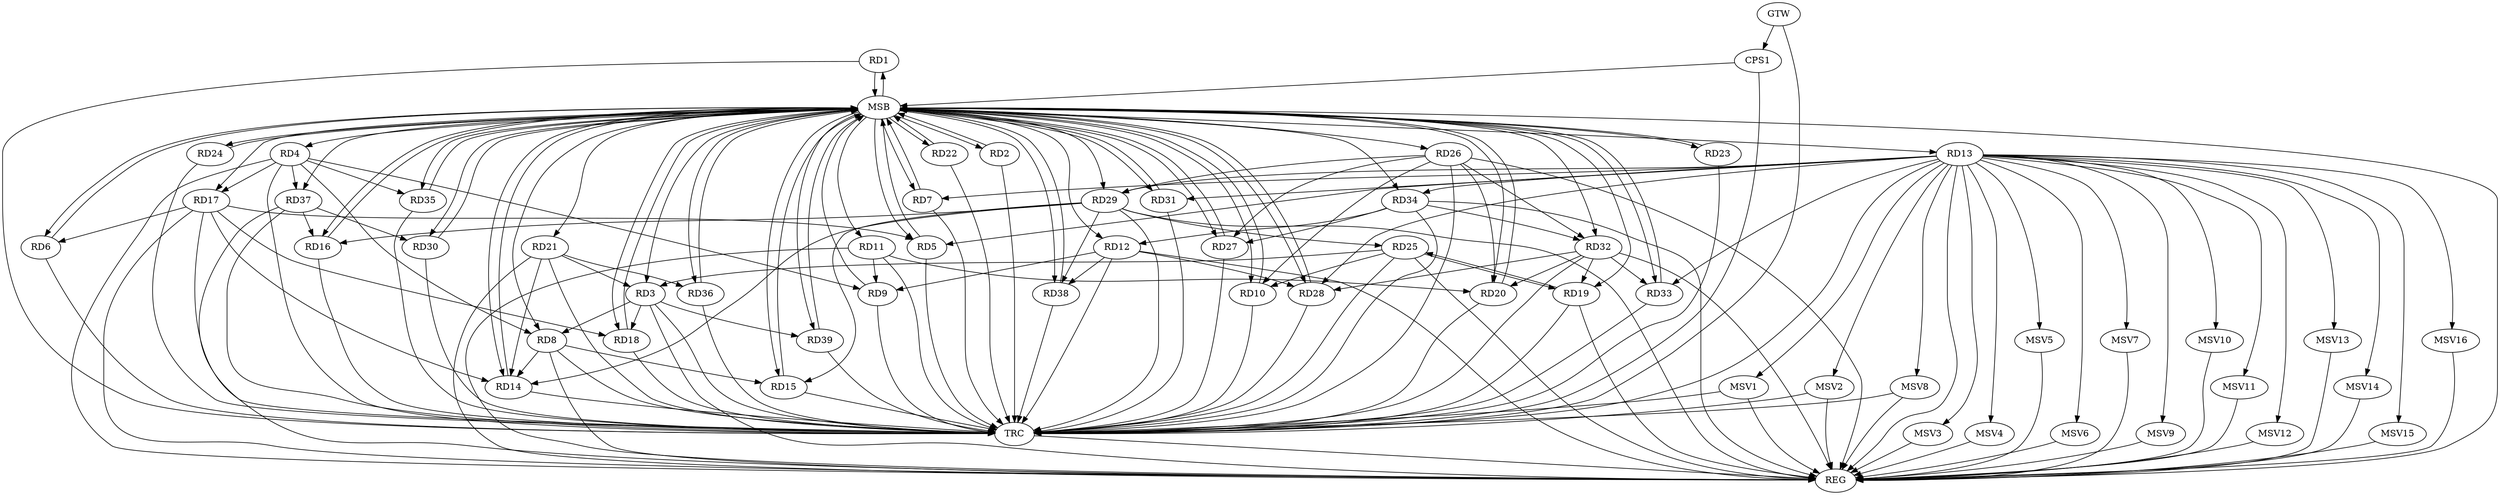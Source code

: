 strict digraph G {
  RD1 [ label="RD1" ];
  RD2 [ label="RD2" ];
  RD3 [ label="RD3" ];
  RD4 [ label="RD4" ];
  RD5 [ label="RD5" ];
  RD6 [ label="RD6" ];
  RD7 [ label="RD7" ];
  RD8 [ label="RD8" ];
  RD9 [ label="RD9" ];
  RD10 [ label="RD10" ];
  RD11 [ label="RD11" ];
  RD12 [ label="RD12" ];
  RD13 [ label="RD13" ];
  RD14 [ label="RD14" ];
  RD15 [ label="RD15" ];
  RD16 [ label="RD16" ];
  RD17 [ label="RD17" ];
  RD18 [ label="RD18" ];
  RD19 [ label="RD19" ];
  RD20 [ label="RD20" ];
  RD21 [ label="RD21" ];
  RD22 [ label="RD22" ];
  RD23 [ label="RD23" ];
  RD24 [ label="RD24" ];
  RD25 [ label="RD25" ];
  RD26 [ label="RD26" ];
  RD27 [ label="RD27" ];
  RD28 [ label="RD28" ];
  RD29 [ label="RD29" ];
  RD30 [ label="RD30" ];
  RD31 [ label="RD31" ];
  RD32 [ label="RD32" ];
  RD33 [ label="RD33" ];
  RD34 [ label="RD34" ];
  RD35 [ label="RD35" ];
  RD36 [ label="RD36" ];
  RD37 [ label="RD37" ];
  RD38 [ label="RD38" ];
  RD39 [ label="RD39" ];
  CPS1 [ label="CPS1" ];
  GTW [ label="GTW" ];
  REG [ label="REG" ];
  MSB [ label="MSB" ];
  TRC [ label="TRC" ];
  MSV1 [ label="MSV1" ];
  MSV2 [ label="MSV2" ];
  MSV3 [ label="MSV3" ];
  MSV4 [ label="MSV4" ];
  MSV5 [ label="MSV5" ];
  MSV6 [ label="MSV6" ];
  MSV7 [ label="MSV7" ];
  MSV8 [ label="MSV8" ];
  MSV9 [ label="MSV9" ];
  MSV10 [ label="MSV10" ];
  MSV11 [ label="MSV11" ];
  MSV12 [ label="MSV12" ];
  MSV13 [ label="MSV13" ];
  MSV14 [ label="MSV14" ];
  MSV15 [ label="MSV15" ];
  MSV16 [ label="MSV16" ];
  RD3 -> RD8;
  RD3 -> RD18;
  RD21 -> RD3;
  RD25 -> RD3;
  RD3 -> RD39;
  RD4 -> RD8;
  RD4 -> RD9;
  RD4 -> RD17;
  RD4 -> RD35;
  RD4 -> RD37;
  RD13 -> RD5;
  RD17 -> RD5;
  RD17 -> RD6;
  RD13 -> RD7;
  RD8 -> RD14;
  RD8 -> RD15;
  RD11 -> RD9;
  RD12 -> RD9;
  RD25 -> RD10;
  RD26 -> RD10;
  RD11 -> RD20;
  RD12 -> RD28;
  RD34 -> RD12;
  RD12 -> RD38;
  RD13 -> RD28;
  RD13 -> RD29;
  RD13 -> RD31;
  RD13 -> RD33;
  RD13 -> RD34;
  RD17 -> RD14;
  RD21 -> RD14;
  RD29 -> RD14;
  RD29 -> RD15;
  RD29 -> RD16;
  RD37 -> RD16;
  RD17 -> RD18;
  RD19 -> RD25;
  RD25 -> RD19;
  RD32 -> RD19;
  RD26 -> RD20;
  RD32 -> RD20;
  RD21 -> RD36;
  RD29 -> RD25;
  RD26 -> RD27;
  RD26 -> RD29;
  RD26 -> RD32;
  RD34 -> RD27;
  RD32 -> RD28;
  RD29 -> RD38;
  RD37 -> RD30;
  RD32 -> RD33;
  RD34 -> RD32;
  GTW -> CPS1;
  RD3 -> REG;
  RD4 -> REG;
  RD8 -> REG;
  RD11 -> REG;
  RD12 -> REG;
  RD13 -> REG;
  RD17 -> REG;
  RD19 -> REG;
  RD21 -> REG;
  RD25 -> REG;
  RD26 -> REG;
  RD29 -> REG;
  RD32 -> REG;
  RD34 -> REG;
  RD37 -> REG;
  RD1 -> MSB;
  MSB -> RD5;
  MSB -> RD6;
  MSB -> RD12;
  MSB -> RD17;
  MSB -> RD22;
  MSB -> RD23;
  MSB -> RD33;
  MSB -> REG;
  RD2 -> MSB;
  MSB -> RD32;
  RD5 -> MSB;
  MSB -> RD20;
  RD6 -> MSB;
  MSB -> RD30;
  RD7 -> MSB;
  MSB -> RD13;
  MSB -> RD16;
  RD9 -> MSB;
  RD10 -> MSB;
  MSB -> RD8;
  MSB -> RD36;
  RD14 -> MSB;
  MSB -> RD35;
  MSB -> RD37;
  RD15 -> MSB;
  MSB -> RD7;
  MSB -> RD10;
  MSB -> RD14;
  MSB -> RD18;
  MSB -> RD24;
  MSB -> RD39;
  RD16 -> MSB;
  MSB -> RD2;
  MSB -> RD38;
  RD18 -> MSB;
  MSB -> RD27;
  MSB -> RD28;
  MSB -> RD29;
  RD20 -> MSB;
  MSB -> RD1;
  MSB -> RD3;
  MSB -> RD21;
  MSB -> RD31;
  RD22 -> MSB;
  MSB -> RD4;
  MSB -> RD15;
  RD23 -> MSB;
  MSB -> RD11;
  MSB -> RD19;
  RD24 -> MSB;
  RD27 -> MSB;
  MSB -> RD26;
  RD28 -> MSB;
  RD30 -> MSB;
  RD31 -> MSB;
  RD33 -> MSB;
  RD35 -> MSB;
  RD36 -> MSB;
  RD38 -> MSB;
  RD39 -> MSB;
  CPS1 -> MSB;
  MSB -> RD34;
  RD1 -> TRC;
  RD2 -> TRC;
  RD3 -> TRC;
  RD4 -> TRC;
  RD5 -> TRC;
  RD6 -> TRC;
  RD7 -> TRC;
  RD8 -> TRC;
  RD9 -> TRC;
  RD10 -> TRC;
  RD11 -> TRC;
  RD12 -> TRC;
  RD13 -> TRC;
  RD14 -> TRC;
  RD15 -> TRC;
  RD16 -> TRC;
  RD17 -> TRC;
  RD18 -> TRC;
  RD19 -> TRC;
  RD20 -> TRC;
  RD21 -> TRC;
  RD22 -> TRC;
  RD23 -> TRC;
  RD24 -> TRC;
  RD25 -> TRC;
  RD26 -> TRC;
  RD27 -> TRC;
  RD28 -> TRC;
  RD29 -> TRC;
  RD30 -> TRC;
  RD31 -> TRC;
  RD32 -> TRC;
  RD33 -> TRC;
  RD34 -> TRC;
  RD35 -> TRC;
  RD36 -> TRC;
  RD37 -> TRC;
  RD38 -> TRC;
  RD39 -> TRC;
  CPS1 -> TRC;
  GTW -> TRC;
  TRC -> REG;
  RD13 -> MSV1;
  RD13 -> MSV2;
  MSV1 -> REG;
  MSV1 -> TRC;
  MSV2 -> REG;
  MSV2 -> TRC;
  RD13 -> MSV3;
  RD13 -> MSV4;
  MSV3 -> REG;
  MSV4 -> REG;
  RD13 -> MSV5;
  RD13 -> MSV6;
  RD13 -> MSV7;
  RD13 -> MSV8;
  MSV5 -> REG;
  MSV6 -> REG;
  MSV7 -> REG;
  MSV8 -> REG;
  MSV8 -> TRC;
  RD13 -> MSV9;
  RD13 -> MSV10;
  RD13 -> MSV11;
  MSV9 -> REG;
  MSV10 -> REG;
  MSV11 -> REG;
  RD13 -> MSV12;
  MSV12 -> REG;
  RD13 -> MSV13;
  MSV13 -> REG;
  RD13 -> MSV14;
  RD13 -> MSV15;
  RD13 -> MSV16;
  MSV14 -> REG;
  MSV15 -> REG;
  MSV16 -> REG;
}
